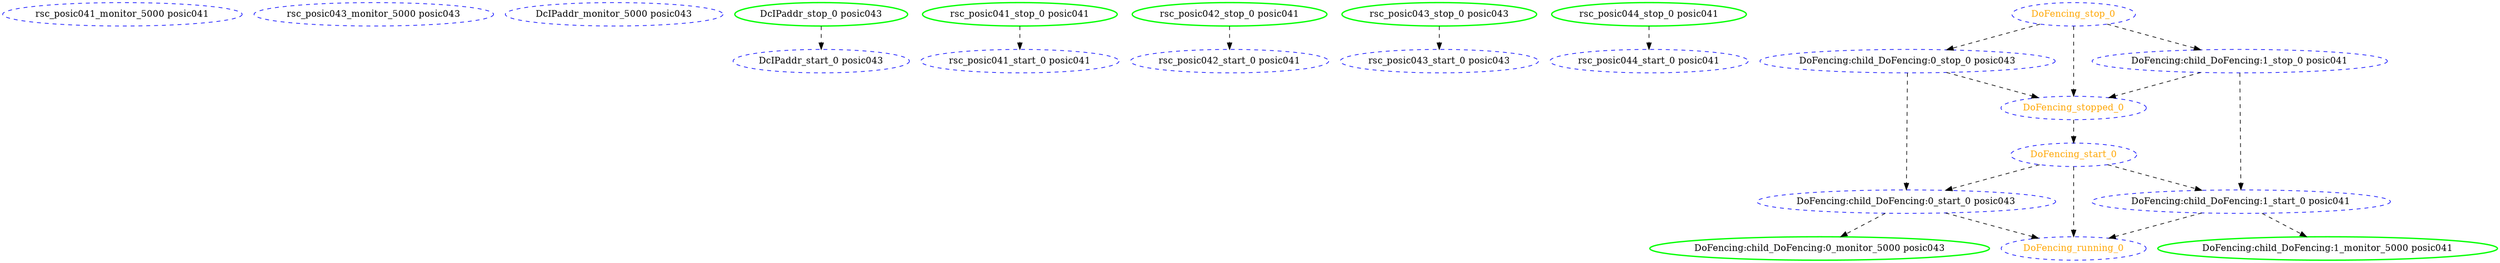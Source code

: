 digraph "g" {
	size = "30,30"
"rsc_posic041_monitor_5000 posic041" [ style="dashed" color="blue" fontcolor="black" ]
"rsc_posic043_monitor_5000 posic043" [ style="dashed" color="blue" fontcolor="black" ]
"DcIPaddr_monitor_5000 posic043" [ style="dashed" color="blue" fontcolor="black" ]
"DcIPaddr_stop_0 posic043" [ style=bold color="green" fontcolor="black" ]
"DcIPaddr_start_0 posic043" [ style="dashed" color="blue" fontcolor="black" ]
"rsc_posic041_stop_0 posic041" [ style=bold color="green" fontcolor="black" ]
"rsc_posic041_start_0 posic041" [ style="dashed" color="blue" fontcolor="black" ]
"rsc_posic042_stop_0 posic041" [ style=bold color="green" fontcolor="black" ]
"rsc_posic042_start_0 posic041" [ style="dashed" color="blue" fontcolor="black" ]
"rsc_posic043_stop_0 posic043" [ style=bold color="green" fontcolor="black" ]
"rsc_posic043_start_0 posic043" [ style="dashed" color="blue" fontcolor="black" ]
"rsc_posic044_start_0 posic041" [ style="dashed" color="blue" fontcolor="black" ]
"rsc_posic044_stop_0 posic041" [ style=bold color="green" fontcolor="black" ]
"DoFencing:child_DoFencing:0_stop_0 posic043" [ style="dashed" color="blue" fontcolor="black" ]
"DoFencing:child_DoFencing:0_start_0 posic043" [ style="dashed" color="blue" fontcolor="black" ]
"DoFencing:child_DoFencing:0_monitor_5000 posic043" [ style=bold color="green" fontcolor="black" ]
"DoFencing:child_DoFencing:1_stop_0 posic041" [ style="dashed" color="blue" fontcolor="black" ]
"DoFencing:child_DoFencing:1_start_0 posic041" [ style="dashed" color="blue" fontcolor="black" ]
"DoFencing:child_DoFencing:1_monitor_5000 posic041" [ style=bold color="green" fontcolor="black" ]
"DoFencing_start_0" [ style="dashed" color="blue" fontcolor="orange" ]
"DoFencing_running_0" [ style="dashed" color="blue" fontcolor="orange" ]
"DoFencing_stop_0" [ style="dashed" color="blue" fontcolor="orange" ]
"DoFencing_stopped_0" [ style="dashed" color="blue" fontcolor="orange" ]
"DcIPaddr_stop_0 posic043" -> "DcIPaddr_start_0 posic043" [ style = dashed]
"rsc_posic041_stop_0 posic041" -> "rsc_posic041_start_0 posic041" [ style = dashed]
"rsc_posic042_stop_0 posic041" -> "rsc_posic042_start_0 posic041" [ style = dashed]
"rsc_posic043_stop_0 posic043" -> "rsc_posic043_start_0 posic043" [ style = dashed]
"rsc_posic044_stop_0 posic041" -> "rsc_posic044_start_0 posic041" [ style = dashed]
"DoFencing_stop_0" -> "DoFencing:child_DoFencing:0_stop_0 posic043" [ style = dashed]
"DoFencing:child_DoFencing:0_stop_0 posic043" -> "DoFencing:child_DoFencing:0_start_0 posic043" [ style = dashed]
"DoFencing_start_0" -> "DoFencing:child_DoFencing:0_start_0 posic043" [ style = dashed]
"DoFencing:child_DoFencing:0_start_0 posic043" -> "DoFencing:child_DoFencing:0_monitor_5000 posic043" [ style = dashed]
"DoFencing_stop_0" -> "DoFencing:child_DoFencing:1_stop_0 posic041" [ style = dashed]
"DoFencing:child_DoFencing:1_stop_0 posic041" -> "DoFencing:child_DoFencing:1_start_0 posic041" [ style = dashed]
"DoFencing_start_0" -> "DoFencing:child_DoFencing:1_start_0 posic041" [ style = dashed]
"DoFencing:child_DoFencing:1_start_0 posic041" -> "DoFencing:child_DoFencing:1_monitor_5000 posic041" [ style = dashed]
"DoFencing_stopped_0" -> "DoFencing_start_0" [ style = dashed]
"DoFencing_start_0" -> "DoFencing_running_0" [ style = dashed]
"DoFencing:child_DoFencing:0_start_0 posic043" -> "DoFencing_running_0" [ style = dashed]
"DoFencing:child_DoFencing:1_start_0 posic041" -> "DoFencing_running_0" [ style = dashed]
"DoFencing_stop_0" -> "DoFencing_stopped_0" [ style = dashed]
"DoFencing:child_DoFencing:0_stop_0 posic043" -> "DoFencing_stopped_0" [ style = dashed]
"DoFencing:child_DoFencing:1_stop_0 posic041" -> "DoFencing_stopped_0" [ style = dashed]
}
